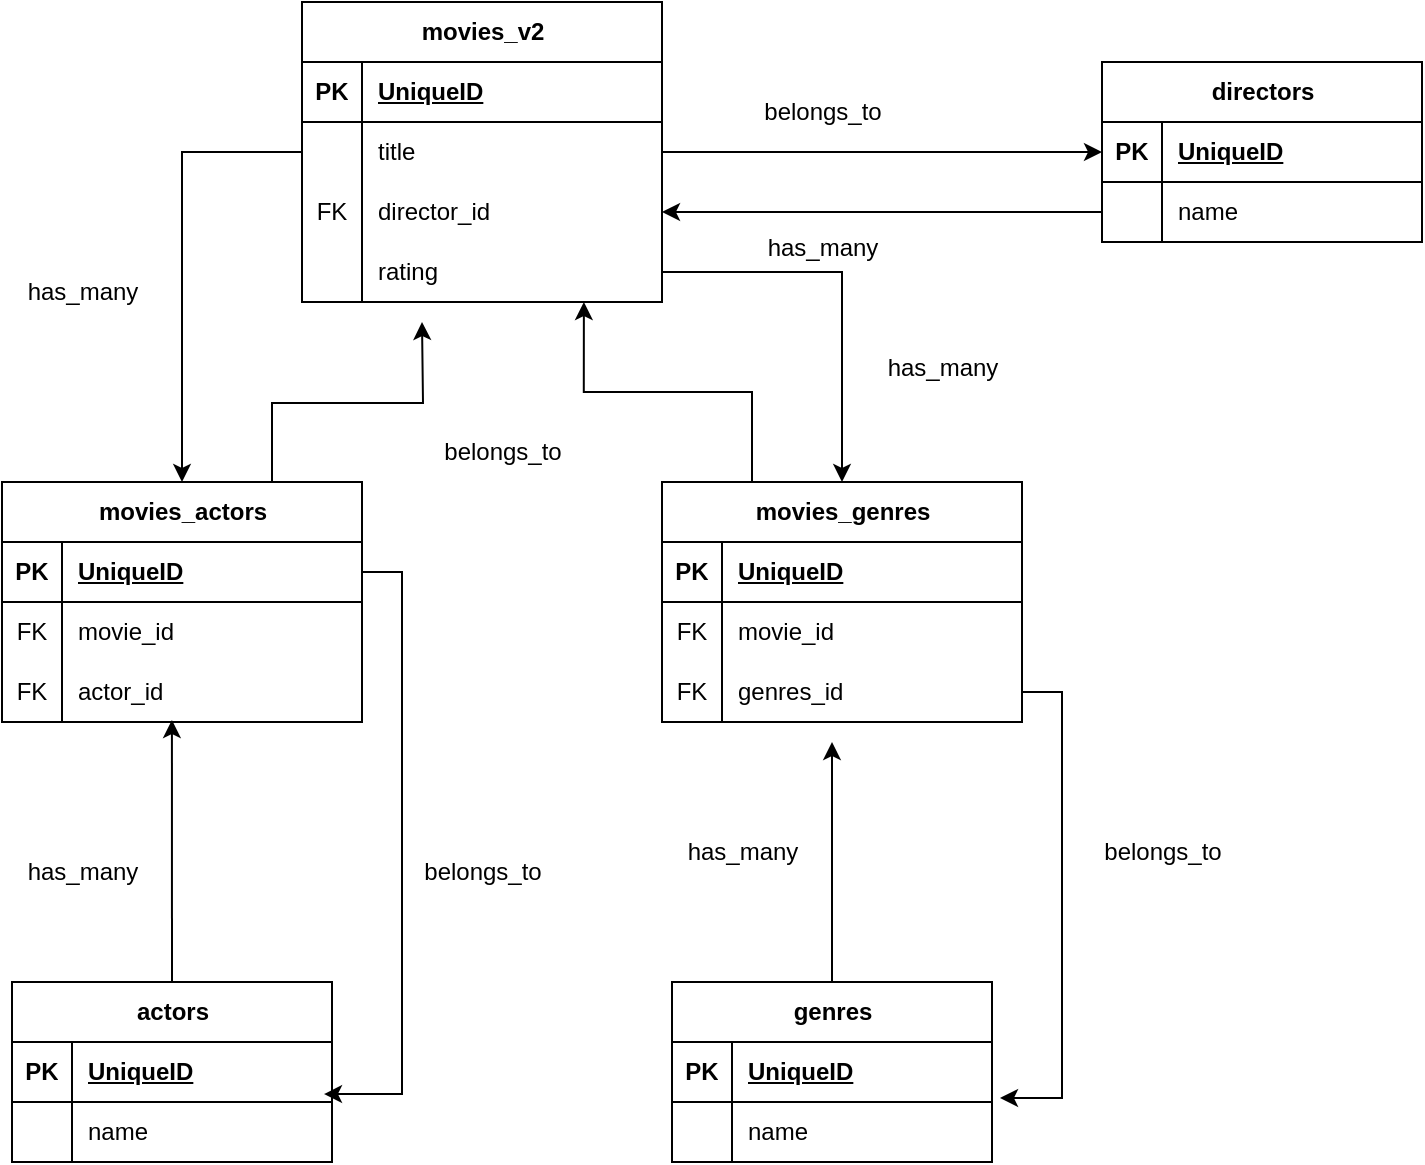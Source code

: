 <mxfile version="24.6.1" type="device">
  <diagram name="Page-1" id="f-8kD-ZTOIdvDJn-aboo">
    <mxGraphModel dx="1434" dy="738" grid="1" gridSize="10" guides="1" tooltips="1" connect="1" arrows="1" fold="1" page="1" pageScale="1" pageWidth="850" pageHeight="1100" math="0" shadow="0">
      <root>
        <mxCell id="0" />
        <mxCell id="1" parent="0" />
        <mxCell id="p94Na5SbrhmqRNOSxc4a-1" value="movies_v2" style="shape=table;startSize=30;container=1;collapsible=1;childLayout=tableLayout;fixedRows=1;rowLines=0;fontStyle=1;align=center;resizeLast=1;html=1;" vertex="1" parent="1">
          <mxGeometry x="220" y="140" width="180" height="150" as="geometry" />
        </mxCell>
        <mxCell id="p94Na5SbrhmqRNOSxc4a-2" value="" style="shape=tableRow;horizontal=0;startSize=0;swimlaneHead=0;swimlaneBody=0;fillColor=none;collapsible=0;dropTarget=0;points=[[0,0.5],[1,0.5]];portConstraint=eastwest;top=0;left=0;right=0;bottom=1;" vertex="1" parent="p94Na5SbrhmqRNOSxc4a-1">
          <mxGeometry y="30" width="180" height="30" as="geometry" />
        </mxCell>
        <mxCell id="p94Na5SbrhmqRNOSxc4a-3" value="PK" style="shape=partialRectangle;connectable=0;fillColor=none;top=0;left=0;bottom=0;right=0;fontStyle=1;overflow=hidden;whiteSpace=wrap;html=1;" vertex="1" parent="p94Na5SbrhmqRNOSxc4a-2">
          <mxGeometry width="30" height="30" as="geometry">
            <mxRectangle width="30" height="30" as="alternateBounds" />
          </mxGeometry>
        </mxCell>
        <mxCell id="p94Na5SbrhmqRNOSxc4a-4" value="UniqueID" style="shape=partialRectangle;connectable=0;fillColor=none;top=0;left=0;bottom=0;right=0;align=left;spacingLeft=6;fontStyle=5;overflow=hidden;whiteSpace=wrap;html=1;" vertex="1" parent="p94Na5SbrhmqRNOSxc4a-2">
          <mxGeometry x="30" width="150" height="30" as="geometry">
            <mxRectangle width="150" height="30" as="alternateBounds" />
          </mxGeometry>
        </mxCell>
        <mxCell id="p94Na5SbrhmqRNOSxc4a-5" value="" style="shape=tableRow;horizontal=0;startSize=0;swimlaneHead=0;swimlaneBody=0;fillColor=none;collapsible=0;dropTarget=0;points=[[0,0.5],[1,0.5]];portConstraint=eastwest;top=0;left=0;right=0;bottom=0;" vertex="1" parent="p94Na5SbrhmqRNOSxc4a-1">
          <mxGeometry y="60" width="180" height="30" as="geometry" />
        </mxCell>
        <mxCell id="p94Na5SbrhmqRNOSxc4a-6" value="" style="shape=partialRectangle;connectable=0;fillColor=none;top=0;left=0;bottom=0;right=0;editable=1;overflow=hidden;whiteSpace=wrap;html=1;" vertex="1" parent="p94Na5SbrhmqRNOSxc4a-5">
          <mxGeometry width="30" height="30" as="geometry">
            <mxRectangle width="30" height="30" as="alternateBounds" />
          </mxGeometry>
        </mxCell>
        <mxCell id="p94Na5SbrhmqRNOSxc4a-7" value="title" style="shape=partialRectangle;connectable=0;fillColor=none;top=0;left=0;bottom=0;right=0;align=left;spacingLeft=6;overflow=hidden;whiteSpace=wrap;html=1;" vertex="1" parent="p94Na5SbrhmqRNOSxc4a-5">
          <mxGeometry x="30" width="150" height="30" as="geometry">
            <mxRectangle width="150" height="30" as="alternateBounds" />
          </mxGeometry>
        </mxCell>
        <mxCell id="p94Na5SbrhmqRNOSxc4a-8" value="" style="shape=tableRow;horizontal=0;startSize=0;swimlaneHead=0;swimlaneBody=0;fillColor=none;collapsible=0;dropTarget=0;points=[[0,0.5],[1,0.5]];portConstraint=eastwest;top=0;left=0;right=0;bottom=0;" vertex="1" parent="p94Na5SbrhmqRNOSxc4a-1">
          <mxGeometry y="90" width="180" height="30" as="geometry" />
        </mxCell>
        <mxCell id="p94Na5SbrhmqRNOSxc4a-9" value="FK" style="shape=partialRectangle;connectable=0;fillColor=none;top=0;left=0;bottom=0;right=0;editable=1;overflow=hidden;whiteSpace=wrap;html=1;" vertex="1" parent="p94Na5SbrhmqRNOSxc4a-8">
          <mxGeometry width="30" height="30" as="geometry">
            <mxRectangle width="30" height="30" as="alternateBounds" />
          </mxGeometry>
        </mxCell>
        <mxCell id="p94Na5SbrhmqRNOSxc4a-10" value="director_id" style="shape=partialRectangle;connectable=0;fillColor=none;top=0;left=0;bottom=0;right=0;align=left;spacingLeft=6;overflow=hidden;whiteSpace=wrap;html=1;" vertex="1" parent="p94Na5SbrhmqRNOSxc4a-8">
          <mxGeometry x="30" width="150" height="30" as="geometry">
            <mxRectangle width="150" height="30" as="alternateBounds" />
          </mxGeometry>
        </mxCell>
        <mxCell id="p94Na5SbrhmqRNOSxc4a-11" value="" style="shape=tableRow;horizontal=0;startSize=0;swimlaneHead=0;swimlaneBody=0;fillColor=none;collapsible=0;dropTarget=0;points=[[0,0.5],[1,0.5]];portConstraint=eastwest;top=0;left=0;right=0;bottom=0;" vertex="1" parent="p94Na5SbrhmqRNOSxc4a-1">
          <mxGeometry y="120" width="180" height="30" as="geometry" />
        </mxCell>
        <mxCell id="p94Na5SbrhmqRNOSxc4a-12" value="" style="shape=partialRectangle;connectable=0;fillColor=none;top=0;left=0;bottom=0;right=0;editable=1;overflow=hidden;whiteSpace=wrap;html=1;" vertex="1" parent="p94Na5SbrhmqRNOSxc4a-11">
          <mxGeometry width="30" height="30" as="geometry">
            <mxRectangle width="30" height="30" as="alternateBounds" />
          </mxGeometry>
        </mxCell>
        <mxCell id="p94Na5SbrhmqRNOSxc4a-13" value="rating" style="shape=partialRectangle;connectable=0;fillColor=none;top=0;left=0;bottom=0;right=0;align=left;spacingLeft=6;overflow=hidden;whiteSpace=wrap;html=1;" vertex="1" parent="p94Na5SbrhmqRNOSxc4a-11">
          <mxGeometry x="30" width="150" height="30" as="geometry">
            <mxRectangle width="150" height="30" as="alternateBounds" />
          </mxGeometry>
        </mxCell>
        <mxCell id="p94Na5SbrhmqRNOSxc4a-14" value="directors" style="shape=table;startSize=30;container=1;collapsible=1;childLayout=tableLayout;fixedRows=1;rowLines=0;fontStyle=1;align=center;resizeLast=1;html=1;" vertex="1" parent="1">
          <mxGeometry x="620" y="170" width="160" height="90" as="geometry" />
        </mxCell>
        <mxCell id="p94Na5SbrhmqRNOSxc4a-15" value="" style="shape=tableRow;horizontal=0;startSize=0;swimlaneHead=0;swimlaneBody=0;fillColor=none;collapsible=0;dropTarget=0;points=[[0,0.5],[1,0.5]];portConstraint=eastwest;top=0;left=0;right=0;bottom=1;" vertex="1" parent="p94Na5SbrhmqRNOSxc4a-14">
          <mxGeometry y="30" width="160" height="30" as="geometry" />
        </mxCell>
        <mxCell id="p94Na5SbrhmqRNOSxc4a-16" value="PK" style="shape=partialRectangle;connectable=0;fillColor=none;top=0;left=0;bottom=0;right=0;fontStyle=1;overflow=hidden;whiteSpace=wrap;html=1;" vertex="1" parent="p94Na5SbrhmqRNOSxc4a-15">
          <mxGeometry width="30" height="30" as="geometry">
            <mxRectangle width="30" height="30" as="alternateBounds" />
          </mxGeometry>
        </mxCell>
        <mxCell id="p94Na5SbrhmqRNOSxc4a-17" value="UniqueID" style="shape=partialRectangle;connectable=0;fillColor=none;top=0;left=0;bottom=0;right=0;align=left;spacingLeft=6;fontStyle=5;overflow=hidden;whiteSpace=wrap;html=1;" vertex="1" parent="p94Na5SbrhmqRNOSxc4a-15">
          <mxGeometry x="30" width="130" height="30" as="geometry">
            <mxRectangle width="130" height="30" as="alternateBounds" />
          </mxGeometry>
        </mxCell>
        <mxCell id="p94Na5SbrhmqRNOSxc4a-18" value="" style="shape=tableRow;horizontal=0;startSize=0;swimlaneHead=0;swimlaneBody=0;fillColor=none;collapsible=0;dropTarget=0;points=[[0,0.5],[1,0.5]];portConstraint=eastwest;top=0;left=0;right=0;bottom=0;" vertex="1" parent="p94Na5SbrhmqRNOSxc4a-14">
          <mxGeometry y="60" width="160" height="30" as="geometry" />
        </mxCell>
        <mxCell id="p94Na5SbrhmqRNOSxc4a-19" value="" style="shape=partialRectangle;connectable=0;fillColor=none;top=0;left=0;bottom=0;right=0;editable=1;overflow=hidden;whiteSpace=wrap;html=1;" vertex="1" parent="p94Na5SbrhmqRNOSxc4a-18">
          <mxGeometry width="30" height="30" as="geometry">
            <mxRectangle width="30" height="30" as="alternateBounds" />
          </mxGeometry>
        </mxCell>
        <mxCell id="p94Na5SbrhmqRNOSxc4a-20" value="name" style="shape=partialRectangle;connectable=0;fillColor=none;top=0;left=0;bottom=0;right=0;align=left;spacingLeft=6;overflow=hidden;whiteSpace=wrap;html=1;" vertex="1" parent="p94Na5SbrhmqRNOSxc4a-18">
          <mxGeometry x="30" width="130" height="30" as="geometry">
            <mxRectangle width="130" height="30" as="alternateBounds" />
          </mxGeometry>
        </mxCell>
        <mxCell id="p94Na5SbrhmqRNOSxc4a-95" style="edgeStyle=orthogonalEdgeStyle;rounded=0;orthogonalLoop=1;jettySize=auto;html=1;exitX=0.5;exitY=0;exitDx=0;exitDy=0;" edge="1" parent="1" source="p94Na5SbrhmqRNOSxc4a-28">
          <mxGeometry relative="1" as="geometry">
            <mxPoint x="485" y="510" as="targetPoint" />
          </mxGeometry>
        </mxCell>
        <mxCell id="p94Na5SbrhmqRNOSxc4a-28" value="genres" style="shape=table;startSize=30;container=1;collapsible=1;childLayout=tableLayout;fixedRows=1;rowLines=0;fontStyle=1;align=center;resizeLast=1;html=1;" vertex="1" parent="1">
          <mxGeometry x="405" y="630" width="160" height="90" as="geometry" />
        </mxCell>
        <mxCell id="p94Na5SbrhmqRNOSxc4a-29" value="" style="shape=tableRow;horizontal=0;startSize=0;swimlaneHead=0;swimlaneBody=0;fillColor=none;collapsible=0;dropTarget=0;points=[[0,0.5],[1,0.5]];portConstraint=eastwest;top=0;left=0;right=0;bottom=1;" vertex="1" parent="p94Na5SbrhmqRNOSxc4a-28">
          <mxGeometry y="30" width="160" height="30" as="geometry" />
        </mxCell>
        <mxCell id="p94Na5SbrhmqRNOSxc4a-30" value="PK" style="shape=partialRectangle;connectable=0;fillColor=none;top=0;left=0;bottom=0;right=0;fontStyle=1;overflow=hidden;whiteSpace=wrap;html=1;" vertex="1" parent="p94Na5SbrhmqRNOSxc4a-29">
          <mxGeometry width="30" height="30" as="geometry">
            <mxRectangle width="30" height="30" as="alternateBounds" />
          </mxGeometry>
        </mxCell>
        <mxCell id="p94Na5SbrhmqRNOSxc4a-31" value="UniqueID" style="shape=partialRectangle;connectable=0;fillColor=none;top=0;left=0;bottom=0;right=0;align=left;spacingLeft=6;fontStyle=5;overflow=hidden;whiteSpace=wrap;html=1;" vertex="1" parent="p94Na5SbrhmqRNOSxc4a-29">
          <mxGeometry x="30" width="130" height="30" as="geometry">
            <mxRectangle width="130" height="30" as="alternateBounds" />
          </mxGeometry>
        </mxCell>
        <mxCell id="p94Na5SbrhmqRNOSxc4a-32" value="" style="shape=tableRow;horizontal=0;startSize=0;swimlaneHead=0;swimlaneBody=0;fillColor=none;collapsible=0;dropTarget=0;points=[[0,0.5],[1,0.5]];portConstraint=eastwest;top=0;left=0;right=0;bottom=0;" vertex="1" parent="p94Na5SbrhmqRNOSxc4a-28">
          <mxGeometry y="60" width="160" height="30" as="geometry" />
        </mxCell>
        <mxCell id="p94Na5SbrhmqRNOSxc4a-33" value="" style="shape=partialRectangle;connectable=0;fillColor=none;top=0;left=0;bottom=0;right=0;editable=1;overflow=hidden;whiteSpace=wrap;html=1;" vertex="1" parent="p94Na5SbrhmqRNOSxc4a-32">
          <mxGeometry width="30" height="30" as="geometry">
            <mxRectangle width="30" height="30" as="alternateBounds" />
          </mxGeometry>
        </mxCell>
        <mxCell id="p94Na5SbrhmqRNOSxc4a-34" value="name" style="shape=partialRectangle;connectable=0;fillColor=none;top=0;left=0;bottom=0;right=0;align=left;spacingLeft=6;overflow=hidden;whiteSpace=wrap;html=1;" vertex="1" parent="p94Na5SbrhmqRNOSxc4a-32">
          <mxGeometry x="30" width="130" height="30" as="geometry">
            <mxRectangle width="130" height="30" as="alternateBounds" />
          </mxGeometry>
        </mxCell>
        <mxCell id="p94Na5SbrhmqRNOSxc4a-37" value="actors" style="shape=table;startSize=30;container=1;collapsible=1;childLayout=tableLayout;fixedRows=1;rowLines=0;fontStyle=1;align=center;resizeLast=1;html=1;" vertex="1" parent="1">
          <mxGeometry x="75" y="630" width="160" height="90" as="geometry" />
        </mxCell>
        <mxCell id="p94Na5SbrhmqRNOSxc4a-38" value="" style="shape=tableRow;horizontal=0;startSize=0;swimlaneHead=0;swimlaneBody=0;fillColor=none;collapsible=0;dropTarget=0;points=[[0,0.5],[1,0.5]];portConstraint=eastwest;top=0;left=0;right=0;bottom=1;" vertex="1" parent="p94Na5SbrhmqRNOSxc4a-37">
          <mxGeometry y="30" width="160" height="30" as="geometry" />
        </mxCell>
        <mxCell id="p94Na5SbrhmqRNOSxc4a-39" value="PK" style="shape=partialRectangle;connectable=0;fillColor=none;top=0;left=0;bottom=0;right=0;fontStyle=1;overflow=hidden;whiteSpace=wrap;html=1;" vertex="1" parent="p94Na5SbrhmqRNOSxc4a-38">
          <mxGeometry width="30" height="30" as="geometry">
            <mxRectangle width="30" height="30" as="alternateBounds" />
          </mxGeometry>
        </mxCell>
        <mxCell id="p94Na5SbrhmqRNOSxc4a-40" value="UniqueID" style="shape=partialRectangle;connectable=0;fillColor=none;top=0;left=0;bottom=0;right=0;align=left;spacingLeft=6;fontStyle=5;overflow=hidden;whiteSpace=wrap;html=1;" vertex="1" parent="p94Na5SbrhmqRNOSxc4a-38">
          <mxGeometry x="30" width="130" height="30" as="geometry">
            <mxRectangle width="130" height="30" as="alternateBounds" />
          </mxGeometry>
        </mxCell>
        <mxCell id="p94Na5SbrhmqRNOSxc4a-41" value="" style="shape=tableRow;horizontal=0;startSize=0;swimlaneHead=0;swimlaneBody=0;fillColor=none;collapsible=0;dropTarget=0;points=[[0,0.5],[1,0.5]];portConstraint=eastwest;top=0;left=0;right=0;bottom=0;" vertex="1" parent="p94Na5SbrhmqRNOSxc4a-37">
          <mxGeometry y="60" width="160" height="30" as="geometry" />
        </mxCell>
        <mxCell id="p94Na5SbrhmqRNOSxc4a-42" value="" style="shape=partialRectangle;connectable=0;fillColor=none;top=0;left=0;bottom=0;right=0;editable=1;overflow=hidden;whiteSpace=wrap;html=1;" vertex="1" parent="p94Na5SbrhmqRNOSxc4a-41">
          <mxGeometry width="30" height="30" as="geometry">
            <mxRectangle width="30" height="30" as="alternateBounds" />
          </mxGeometry>
        </mxCell>
        <mxCell id="p94Na5SbrhmqRNOSxc4a-43" value="name" style="shape=partialRectangle;connectable=0;fillColor=none;top=0;left=0;bottom=0;right=0;align=left;spacingLeft=6;overflow=hidden;whiteSpace=wrap;html=1;" vertex="1" parent="p94Na5SbrhmqRNOSxc4a-41">
          <mxGeometry x="30" width="130" height="30" as="geometry">
            <mxRectangle width="130" height="30" as="alternateBounds" />
          </mxGeometry>
        </mxCell>
        <mxCell id="p94Na5SbrhmqRNOSxc4a-85" style="edgeStyle=orthogonalEdgeStyle;rounded=0;orthogonalLoop=1;jettySize=auto;html=1;exitX=0.75;exitY=0;exitDx=0;exitDy=0;" edge="1" parent="1" source="p94Na5SbrhmqRNOSxc4a-44">
          <mxGeometry relative="1" as="geometry">
            <mxPoint x="280" y="300" as="targetPoint" />
          </mxGeometry>
        </mxCell>
        <mxCell id="p94Na5SbrhmqRNOSxc4a-44" value="movies_actors" style="shape=table;startSize=30;container=1;collapsible=1;childLayout=tableLayout;fixedRows=1;rowLines=0;fontStyle=1;align=center;resizeLast=1;html=1;" vertex="1" parent="1">
          <mxGeometry x="70" y="380" width="180" height="120" as="geometry" />
        </mxCell>
        <mxCell id="p94Na5SbrhmqRNOSxc4a-45" value="" style="shape=tableRow;horizontal=0;startSize=0;swimlaneHead=0;swimlaneBody=0;fillColor=none;collapsible=0;dropTarget=0;points=[[0,0.5],[1,0.5]];portConstraint=eastwest;top=0;left=0;right=0;bottom=1;" vertex="1" parent="p94Na5SbrhmqRNOSxc4a-44">
          <mxGeometry y="30" width="180" height="30" as="geometry" />
        </mxCell>
        <mxCell id="p94Na5SbrhmqRNOSxc4a-46" value="PK" style="shape=partialRectangle;connectable=0;fillColor=none;top=0;left=0;bottom=0;right=0;fontStyle=1;overflow=hidden;whiteSpace=wrap;html=1;" vertex="1" parent="p94Na5SbrhmqRNOSxc4a-45">
          <mxGeometry width="30" height="30" as="geometry">
            <mxRectangle width="30" height="30" as="alternateBounds" />
          </mxGeometry>
        </mxCell>
        <mxCell id="p94Na5SbrhmqRNOSxc4a-47" value="UniqueID" style="shape=partialRectangle;connectable=0;fillColor=none;top=0;left=0;bottom=0;right=0;align=left;spacingLeft=6;fontStyle=5;overflow=hidden;whiteSpace=wrap;html=1;" vertex="1" parent="p94Na5SbrhmqRNOSxc4a-45">
          <mxGeometry x="30" width="150" height="30" as="geometry">
            <mxRectangle width="150" height="30" as="alternateBounds" />
          </mxGeometry>
        </mxCell>
        <mxCell id="p94Na5SbrhmqRNOSxc4a-48" value="" style="shape=tableRow;horizontal=0;startSize=0;swimlaneHead=0;swimlaneBody=0;fillColor=none;collapsible=0;dropTarget=0;points=[[0,0.5],[1,0.5]];portConstraint=eastwest;top=0;left=0;right=0;bottom=0;" vertex="1" parent="p94Na5SbrhmqRNOSxc4a-44">
          <mxGeometry y="60" width="180" height="30" as="geometry" />
        </mxCell>
        <mxCell id="p94Na5SbrhmqRNOSxc4a-49" value="FK" style="shape=partialRectangle;connectable=0;fillColor=none;top=0;left=0;bottom=0;right=0;editable=1;overflow=hidden;whiteSpace=wrap;html=1;" vertex="1" parent="p94Na5SbrhmqRNOSxc4a-48">
          <mxGeometry width="30" height="30" as="geometry">
            <mxRectangle width="30" height="30" as="alternateBounds" />
          </mxGeometry>
        </mxCell>
        <mxCell id="p94Na5SbrhmqRNOSxc4a-50" value="movie_id" style="shape=partialRectangle;connectable=0;fillColor=none;top=0;left=0;bottom=0;right=0;align=left;spacingLeft=6;overflow=hidden;whiteSpace=wrap;html=1;" vertex="1" parent="p94Na5SbrhmqRNOSxc4a-48">
          <mxGeometry x="30" width="150" height="30" as="geometry">
            <mxRectangle width="150" height="30" as="alternateBounds" />
          </mxGeometry>
        </mxCell>
        <mxCell id="p94Na5SbrhmqRNOSxc4a-51" value="" style="shape=tableRow;horizontal=0;startSize=0;swimlaneHead=0;swimlaneBody=0;fillColor=none;collapsible=0;dropTarget=0;points=[[0,0.5],[1,0.5]];portConstraint=eastwest;top=0;left=0;right=0;bottom=0;" vertex="1" parent="p94Na5SbrhmqRNOSxc4a-44">
          <mxGeometry y="90" width="180" height="30" as="geometry" />
        </mxCell>
        <mxCell id="p94Na5SbrhmqRNOSxc4a-52" value="FK" style="shape=partialRectangle;connectable=0;fillColor=none;top=0;left=0;bottom=0;right=0;editable=1;overflow=hidden;whiteSpace=wrap;html=1;" vertex="1" parent="p94Na5SbrhmqRNOSxc4a-51">
          <mxGeometry width="30" height="30" as="geometry">
            <mxRectangle width="30" height="30" as="alternateBounds" />
          </mxGeometry>
        </mxCell>
        <mxCell id="p94Na5SbrhmqRNOSxc4a-53" value="actor_id" style="shape=partialRectangle;connectable=0;fillColor=none;top=0;left=0;bottom=0;right=0;align=left;spacingLeft=6;overflow=hidden;whiteSpace=wrap;html=1;" vertex="1" parent="p94Na5SbrhmqRNOSxc4a-51">
          <mxGeometry x="30" width="150" height="30" as="geometry">
            <mxRectangle width="150" height="30" as="alternateBounds" />
          </mxGeometry>
        </mxCell>
        <mxCell id="p94Na5SbrhmqRNOSxc4a-57" value="movies_genres" style="shape=table;startSize=30;container=1;collapsible=1;childLayout=tableLayout;fixedRows=1;rowLines=0;fontStyle=1;align=center;resizeLast=1;html=1;" vertex="1" parent="1">
          <mxGeometry x="400" y="380" width="180" height="120" as="geometry" />
        </mxCell>
        <mxCell id="p94Na5SbrhmqRNOSxc4a-58" value="" style="shape=tableRow;horizontal=0;startSize=0;swimlaneHead=0;swimlaneBody=0;fillColor=none;collapsible=0;dropTarget=0;points=[[0,0.5],[1,0.5]];portConstraint=eastwest;top=0;left=0;right=0;bottom=1;" vertex="1" parent="p94Na5SbrhmqRNOSxc4a-57">
          <mxGeometry y="30" width="180" height="30" as="geometry" />
        </mxCell>
        <mxCell id="p94Na5SbrhmqRNOSxc4a-59" value="PK" style="shape=partialRectangle;connectable=0;fillColor=none;top=0;left=0;bottom=0;right=0;fontStyle=1;overflow=hidden;whiteSpace=wrap;html=1;" vertex="1" parent="p94Na5SbrhmqRNOSxc4a-58">
          <mxGeometry width="30" height="30" as="geometry">
            <mxRectangle width="30" height="30" as="alternateBounds" />
          </mxGeometry>
        </mxCell>
        <mxCell id="p94Na5SbrhmqRNOSxc4a-60" value="UniqueID" style="shape=partialRectangle;connectable=0;fillColor=none;top=0;left=0;bottom=0;right=0;align=left;spacingLeft=6;fontStyle=5;overflow=hidden;whiteSpace=wrap;html=1;" vertex="1" parent="p94Na5SbrhmqRNOSxc4a-58">
          <mxGeometry x="30" width="150" height="30" as="geometry">
            <mxRectangle width="150" height="30" as="alternateBounds" />
          </mxGeometry>
        </mxCell>
        <mxCell id="p94Na5SbrhmqRNOSxc4a-61" value="" style="shape=tableRow;horizontal=0;startSize=0;swimlaneHead=0;swimlaneBody=0;fillColor=none;collapsible=0;dropTarget=0;points=[[0,0.5],[1,0.5]];portConstraint=eastwest;top=0;left=0;right=0;bottom=0;" vertex="1" parent="p94Na5SbrhmqRNOSxc4a-57">
          <mxGeometry y="60" width="180" height="30" as="geometry" />
        </mxCell>
        <mxCell id="p94Na5SbrhmqRNOSxc4a-62" value="FK" style="shape=partialRectangle;connectable=0;fillColor=none;top=0;left=0;bottom=0;right=0;editable=1;overflow=hidden;whiteSpace=wrap;html=1;" vertex="1" parent="p94Na5SbrhmqRNOSxc4a-61">
          <mxGeometry width="30" height="30" as="geometry">
            <mxRectangle width="30" height="30" as="alternateBounds" />
          </mxGeometry>
        </mxCell>
        <mxCell id="p94Na5SbrhmqRNOSxc4a-63" value="movie_id" style="shape=partialRectangle;connectable=0;fillColor=none;top=0;left=0;bottom=0;right=0;align=left;spacingLeft=6;overflow=hidden;whiteSpace=wrap;html=1;" vertex="1" parent="p94Na5SbrhmqRNOSxc4a-61">
          <mxGeometry x="30" width="150" height="30" as="geometry">
            <mxRectangle width="150" height="30" as="alternateBounds" />
          </mxGeometry>
        </mxCell>
        <mxCell id="p94Na5SbrhmqRNOSxc4a-64" value="" style="shape=tableRow;horizontal=0;startSize=0;swimlaneHead=0;swimlaneBody=0;fillColor=none;collapsible=0;dropTarget=0;points=[[0,0.5],[1,0.5]];portConstraint=eastwest;top=0;left=0;right=0;bottom=0;" vertex="1" parent="p94Na5SbrhmqRNOSxc4a-57">
          <mxGeometry y="90" width="180" height="30" as="geometry" />
        </mxCell>
        <mxCell id="p94Na5SbrhmqRNOSxc4a-65" value="FK" style="shape=partialRectangle;connectable=0;fillColor=none;top=0;left=0;bottom=0;right=0;editable=1;overflow=hidden;whiteSpace=wrap;html=1;" vertex="1" parent="p94Na5SbrhmqRNOSxc4a-64">
          <mxGeometry width="30" height="30" as="geometry">
            <mxRectangle width="30" height="30" as="alternateBounds" />
          </mxGeometry>
        </mxCell>
        <mxCell id="p94Na5SbrhmqRNOSxc4a-66" value="genres_id" style="shape=partialRectangle;connectable=0;fillColor=none;top=0;left=0;bottom=0;right=0;align=left;spacingLeft=6;overflow=hidden;whiteSpace=wrap;html=1;" vertex="1" parent="p94Na5SbrhmqRNOSxc4a-64">
          <mxGeometry x="30" width="150" height="30" as="geometry">
            <mxRectangle width="150" height="30" as="alternateBounds" />
          </mxGeometry>
        </mxCell>
        <mxCell id="p94Na5SbrhmqRNOSxc4a-76" value="belongs_to" style="text;html=1;align=center;verticalAlign=middle;resizable=0;points=[];autosize=1;strokeColor=none;fillColor=none;" vertex="1" parent="1">
          <mxGeometry x="440" y="180" width="80" height="30" as="geometry" />
        </mxCell>
        <mxCell id="p94Na5SbrhmqRNOSxc4a-77" style="edgeStyle=orthogonalEdgeStyle;rounded=0;orthogonalLoop=1;jettySize=auto;html=1;exitX=1;exitY=0.5;exitDx=0;exitDy=0;entryX=0;entryY=0.5;entryDx=0;entryDy=0;" edge="1" parent="1" source="p94Na5SbrhmqRNOSxc4a-5" target="p94Na5SbrhmqRNOSxc4a-15">
          <mxGeometry relative="1" as="geometry">
            <Array as="points">
              <mxPoint x="560" y="215" />
            </Array>
          </mxGeometry>
        </mxCell>
        <mxCell id="p94Na5SbrhmqRNOSxc4a-78" style="edgeStyle=orthogonalEdgeStyle;rounded=0;orthogonalLoop=1;jettySize=auto;html=1;exitX=0;exitY=0.5;exitDx=0;exitDy=0;entryX=0.5;entryY=0;entryDx=0;entryDy=0;" edge="1" parent="1" source="p94Na5SbrhmqRNOSxc4a-5" target="p94Na5SbrhmqRNOSxc4a-44">
          <mxGeometry relative="1" as="geometry" />
        </mxCell>
        <mxCell id="p94Na5SbrhmqRNOSxc4a-79" value="has_many" style="text;html=1;align=center;verticalAlign=middle;resizable=0;points=[];autosize=1;strokeColor=none;fillColor=none;" vertex="1" parent="1">
          <mxGeometry x="70" y="270" width="80" height="30" as="geometry" />
        </mxCell>
        <mxCell id="p94Na5SbrhmqRNOSxc4a-80" style="edgeStyle=orthogonalEdgeStyle;rounded=0;orthogonalLoop=1;jettySize=auto;html=1;entryX=1;entryY=0.5;entryDx=0;entryDy=0;" edge="1" parent="1" source="p94Na5SbrhmqRNOSxc4a-18" target="p94Na5SbrhmqRNOSxc4a-8">
          <mxGeometry relative="1" as="geometry">
            <Array as="points">
              <mxPoint x="530" y="245" />
              <mxPoint x="530" y="245" />
            </Array>
          </mxGeometry>
        </mxCell>
        <mxCell id="p94Na5SbrhmqRNOSxc4a-81" value="has_many" style="text;html=1;align=center;verticalAlign=middle;resizable=0;points=[];autosize=1;strokeColor=none;fillColor=none;" vertex="1" parent="1">
          <mxGeometry x="440" y="248" width="80" height="30" as="geometry" />
        </mxCell>
        <mxCell id="p94Na5SbrhmqRNOSxc4a-82" style="edgeStyle=orthogonalEdgeStyle;rounded=0;orthogonalLoop=1;jettySize=auto;html=1;exitX=1;exitY=0.5;exitDx=0;exitDy=0;entryX=0.5;entryY=0;entryDx=0;entryDy=0;" edge="1" parent="1" source="p94Na5SbrhmqRNOSxc4a-11" target="p94Na5SbrhmqRNOSxc4a-57">
          <mxGeometry relative="1" as="geometry" />
        </mxCell>
        <mxCell id="p94Na5SbrhmqRNOSxc4a-83" value="has_many" style="text;html=1;align=center;verticalAlign=middle;resizable=0;points=[];autosize=1;strokeColor=none;fillColor=none;" vertex="1" parent="1">
          <mxGeometry x="500" y="308" width="80" height="30" as="geometry" />
        </mxCell>
        <mxCell id="p94Na5SbrhmqRNOSxc4a-84" style="edgeStyle=orthogonalEdgeStyle;rounded=0;orthogonalLoop=1;jettySize=auto;html=1;exitX=0.25;exitY=0;exitDx=0;exitDy=0;entryX=0.783;entryY=1;entryDx=0;entryDy=0;entryPerimeter=0;" edge="1" parent="1" source="p94Na5SbrhmqRNOSxc4a-57" target="p94Na5SbrhmqRNOSxc4a-11">
          <mxGeometry relative="1" as="geometry" />
        </mxCell>
        <mxCell id="p94Na5SbrhmqRNOSxc4a-86" value="belongs_to" style="text;html=1;align=center;verticalAlign=middle;resizable=0;points=[];autosize=1;strokeColor=none;fillColor=none;" vertex="1" parent="1">
          <mxGeometry x="280" y="350" width="80" height="30" as="geometry" />
        </mxCell>
        <mxCell id="p94Na5SbrhmqRNOSxc4a-87" style="edgeStyle=orthogonalEdgeStyle;rounded=0;orthogonalLoop=1;jettySize=auto;html=1;exitX=0.5;exitY=0;exitDx=0;exitDy=0;entryX=0.472;entryY=0.967;entryDx=0;entryDy=0;entryPerimeter=0;" edge="1" parent="1" source="p94Na5SbrhmqRNOSxc4a-37" target="p94Na5SbrhmqRNOSxc4a-51">
          <mxGeometry relative="1" as="geometry" />
        </mxCell>
        <mxCell id="p94Na5SbrhmqRNOSxc4a-88" style="edgeStyle=orthogonalEdgeStyle;rounded=0;orthogonalLoop=1;jettySize=auto;html=1;exitX=1;exitY=0.5;exitDx=0;exitDy=0;entryX=0.975;entryY=-0.133;entryDx=0;entryDy=0;entryPerimeter=0;" edge="1" parent="1" source="p94Na5SbrhmqRNOSxc4a-45" target="p94Na5SbrhmqRNOSxc4a-41">
          <mxGeometry relative="1" as="geometry" />
        </mxCell>
        <mxCell id="p94Na5SbrhmqRNOSxc4a-89" value="has_many" style="text;html=1;align=center;verticalAlign=middle;resizable=0;points=[];autosize=1;strokeColor=none;fillColor=none;" vertex="1" parent="1">
          <mxGeometry x="70" y="560" width="80" height="30" as="geometry" />
        </mxCell>
        <mxCell id="p94Na5SbrhmqRNOSxc4a-90" value="belongs_to" style="text;html=1;align=center;verticalAlign=middle;resizable=0;points=[];autosize=1;strokeColor=none;fillColor=none;" vertex="1" parent="1">
          <mxGeometry x="270" y="560" width="80" height="30" as="geometry" />
        </mxCell>
        <mxCell id="p94Na5SbrhmqRNOSxc4a-94" style="edgeStyle=orthogonalEdgeStyle;rounded=0;orthogonalLoop=1;jettySize=auto;html=1;exitX=1;exitY=0.5;exitDx=0;exitDy=0;entryX=1.025;entryY=-0.067;entryDx=0;entryDy=0;entryPerimeter=0;" edge="1" parent="1" source="p94Na5SbrhmqRNOSxc4a-64" target="p94Na5SbrhmqRNOSxc4a-32">
          <mxGeometry relative="1" as="geometry" />
        </mxCell>
        <mxCell id="p94Na5SbrhmqRNOSxc4a-96" value="has_many" style="text;html=1;align=center;verticalAlign=middle;resizable=0;points=[];autosize=1;strokeColor=none;fillColor=none;" vertex="1" parent="1">
          <mxGeometry x="400" y="550" width="80" height="30" as="geometry" />
        </mxCell>
        <mxCell id="p94Na5SbrhmqRNOSxc4a-97" value="belongs_to" style="text;html=1;align=center;verticalAlign=middle;resizable=0;points=[];autosize=1;strokeColor=none;fillColor=none;" vertex="1" parent="1">
          <mxGeometry x="610" y="550" width="80" height="30" as="geometry" />
        </mxCell>
      </root>
    </mxGraphModel>
  </diagram>
</mxfile>
